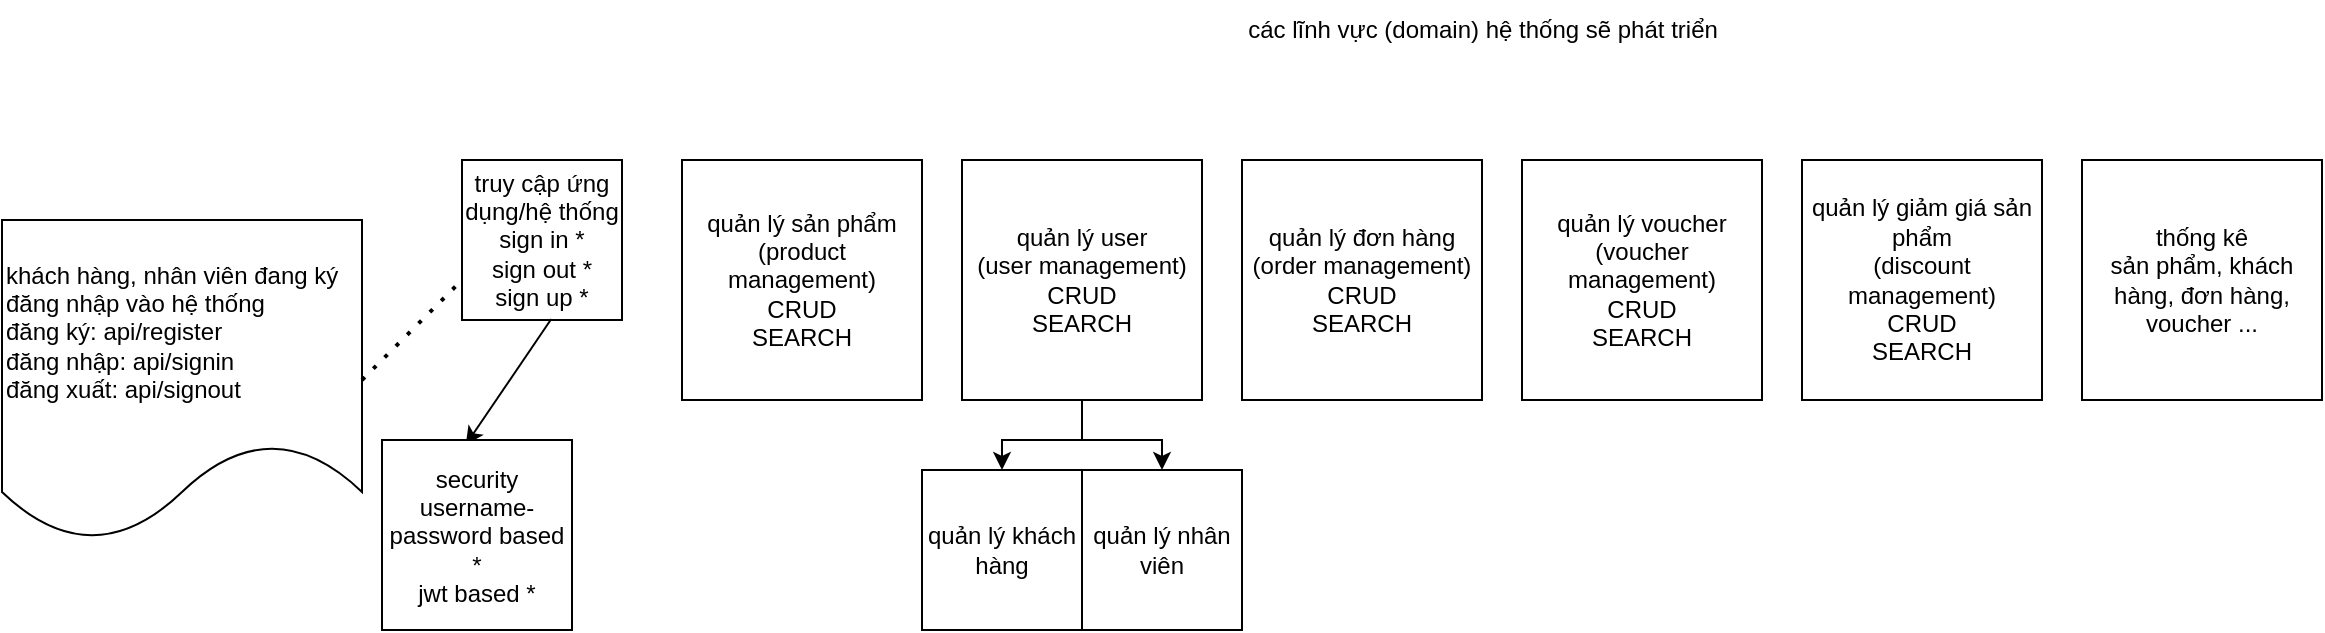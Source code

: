 <mxfile version="21.4.0" type="github">
  <diagram name="Page-1" id="AY5aCEsH_-TEs7CG9HPi">
    <mxGraphModel dx="1509" dy="829" grid="1" gridSize="10" guides="1" tooltips="1" connect="1" arrows="1" fold="1" page="1" pageScale="1" pageWidth="850" pageHeight="1100" math="0" shadow="0">
      <root>
        <mxCell id="0" />
        <mxCell id="1" parent="0" />
        <mxCell id="gRu7T_2IsZ-dY_oKOvaS-2" value="các lĩnh vực (domain) hệ thống sẽ phát triển" style="text;html=1;align=center;verticalAlign=middle;resizable=0;points=[];autosize=1;strokeColor=none;fillColor=none;" parent="1" vertex="1">
          <mxGeometry x="610" width="260" height="30" as="geometry" />
        </mxCell>
        <mxCell id="gRu7T_2IsZ-dY_oKOvaS-3" value="&lt;div&gt;truy cập ứng dụng/hệ thống&lt;br&gt;sign in *&lt;/div&gt;&lt;div&gt;sign out *&lt;/div&gt;&lt;div&gt;sign up *&lt;/div&gt;" style="whiteSpace=wrap;html=1;aspect=fixed;" parent="1" vertex="1">
          <mxGeometry x="230" y="80" width="80" height="80" as="geometry" />
        </mxCell>
        <mxCell id="gRu7T_2IsZ-dY_oKOvaS-4" value="quản lý sản phẩm&lt;br&gt;(product management)&lt;br&gt;CRUD&lt;br&gt;SEARCH" style="whiteSpace=wrap;html=1;aspect=fixed;" parent="1" vertex="1">
          <mxGeometry x="340" y="80" width="120" height="120" as="geometry" />
        </mxCell>
        <mxCell id="j72MVarRwJrg6eLjHR5--1" value="" style="endArrow=classic;html=1;rounded=0;exitX=0.558;exitY=0.994;exitDx=0;exitDy=0;entryX=0.441;entryY=0.025;entryDx=0;entryDy=0;entryPerimeter=0;exitPerimeter=0;" edge="1" parent="1" source="gRu7T_2IsZ-dY_oKOvaS-3" target="j72MVarRwJrg6eLjHR5--2">
          <mxGeometry width="50" height="50" relative="1" as="geometry">
            <mxPoint x="420" y="230" as="sourcePoint" />
            <mxPoint x="265" y="240" as="targetPoint" />
          </mxGeometry>
        </mxCell>
        <mxCell id="j72MVarRwJrg6eLjHR5--2" value="security&lt;br&gt;username-password based *&lt;br&gt;jwt based *" style="whiteSpace=wrap;html=1;aspect=fixed;" vertex="1" parent="1">
          <mxGeometry x="190" y="220" width="95" height="95" as="geometry" />
        </mxCell>
        <mxCell id="j72MVarRwJrg6eLjHR5--3" value="khách hàng, nhân viên đang ký đăng nhập vào hệ thống&lt;br&gt;đăng ký: api/register&lt;br&gt;đăng nhập: api/signin&lt;br&gt;đăng xuất: api/signout" style="shape=document;whiteSpace=wrap;html=1;boundedLbl=1;align=left;" vertex="1" parent="1">
          <mxGeometry y="110" width="180" height="160" as="geometry" />
        </mxCell>
        <mxCell id="j72MVarRwJrg6eLjHR5--5" value="" style="endArrow=none;dashed=1;html=1;dashPattern=1 3;strokeWidth=2;rounded=0;exitX=1;exitY=0.5;exitDx=0;exitDy=0;entryX=0;entryY=0.75;entryDx=0;entryDy=0;" edge="1" parent="1" source="j72MVarRwJrg6eLjHR5--3" target="gRu7T_2IsZ-dY_oKOvaS-3">
          <mxGeometry width="50" height="50" relative="1" as="geometry">
            <mxPoint x="420" y="230" as="sourcePoint" />
            <mxPoint x="470" y="180" as="targetPoint" />
          </mxGeometry>
        </mxCell>
        <mxCell id="j72MVarRwJrg6eLjHR5--18" style="edgeStyle=orthogonalEdgeStyle;rounded=0;orthogonalLoop=1;jettySize=auto;html=1;entryX=0.5;entryY=0;entryDx=0;entryDy=0;" edge="1" parent="1" source="j72MVarRwJrg6eLjHR5--10" target="j72MVarRwJrg6eLjHR5--16">
          <mxGeometry relative="1" as="geometry" />
        </mxCell>
        <mxCell id="j72MVarRwJrg6eLjHR5--20" style="edgeStyle=orthogonalEdgeStyle;rounded=0;orthogonalLoop=1;jettySize=auto;html=1;entryX=0.5;entryY=0;entryDx=0;entryDy=0;" edge="1" parent="1" source="j72MVarRwJrg6eLjHR5--10" target="j72MVarRwJrg6eLjHR5--19">
          <mxGeometry relative="1" as="geometry" />
        </mxCell>
        <mxCell id="j72MVarRwJrg6eLjHR5--10" value="quản lý user&lt;br&gt;(user management)&lt;br&gt;CRUD&lt;br&gt;SEARCH" style="whiteSpace=wrap;html=1;aspect=fixed;" vertex="1" parent="1">
          <mxGeometry x="480" y="80" width="120" height="120" as="geometry" />
        </mxCell>
        <mxCell id="j72MVarRwJrg6eLjHR5--11" value="quản lý đơn hàng&lt;br&gt;(order management)&lt;br&gt;CRUD&lt;br&gt;SEARCH" style="whiteSpace=wrap;html=1;aspect=fixed;" vertex="1" parent="1">
          <mxGeometry x="620" y="80" width="120" height="120" as="geometry" />
        </mxCell>
        <mxCell id="j72MVarRwJrg6eLjHR5--12" value="quản lý voucher&lt;br&gt;(voucher management)&lt;br&gt;CRUD&lt;br&gt;SEARCH" style="whiteSpace=wrap;html=1;aspect=fixed;" vertex="1" parent="1">
          <mxGeometry x="760" y="80" width="120" height="120" as="geometry" />
        </mxCell>
        <mxCell id="j72MVarRwJrg6eLjHR5--13" value="quản lý giảm giá sản phẩm&lt;br&gt;(discount management)&lt;br&gt;CRUD&lt;br&gt;SEARCH" style="whiteSpace=wrap;html=1;aspect=fixed;" vertex="1" parent="1">
          <mxGeometry x="900" y="80" width="120" height="120" as="geometry" />
        </mxCell>
        <mxCell id="j72MVarRwJrg6eLjHR5--15" value="thống kê&lt;br&gt;sản phẩm, khách hàng, đơn hàng, voucher ..." style="whiteSpace=wrap;html=1;aspect=fixed;" vertex="1" parent="1">
          <mxGeometry x="1040" y="80" width="120" height="120" as="geometry" />
        </mxCell>
        <mxCell id="j72MVarRwJrg6eLjHR5--16" value="quản lý khách hàng" style="whiteSpace=wrap;html=1;aspect=fixed;" vertex="1" parent="1">
          <mxGeometry x="460" y="235" width="80" height="80" as="geometry" />
        </mxCell>
        <mxCell id="j72MVarRwJrg6eLjHR5--19" value="quản lý nhân viên" style="whiteSpace=wrap;html=1;aspect=fixed;" vertex="1" parent="1">
          <mxGeometry x="540" y="235" width="80" height="80" as="geometry" />
        </mxCell>
      </root>
    </mxGraphModel>
  </diagram>
</mxfile>
